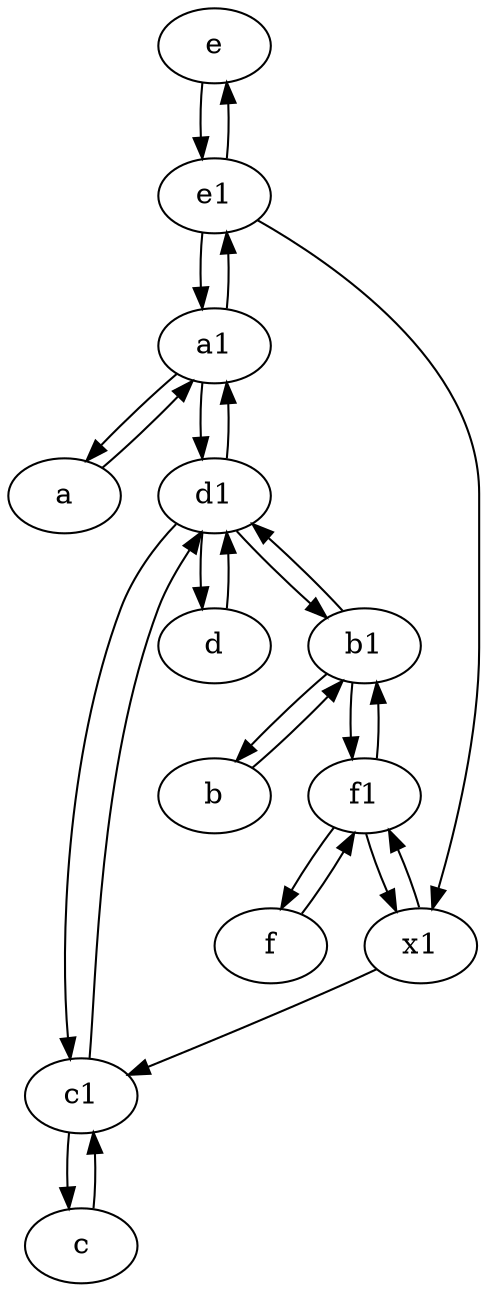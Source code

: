 digraph  {
	e [pos="30,50!"];
	b [pos="50,20!"];
	c1 [pos="30,15!"];
	a [pos="40,10!"];
	x1;
	a1 [pos="40,15!"];
	f1;
	d1 [pos="25,30!"];
	c [pos="20,10!"];
	e1 [pos="25,45!"];
	f [pos="15,45!"];
	d [pos="20,30!"];
	b1 [pos="45,20!"];
	a1 -> d1;
	d1 -> b1;
	c -> c1;
	d -> d1;
	b1 -> d1;
	f1 -> f;
	a1 -> a;
	x1 -> f1;
	b1 -> f1;
	x1 -> c1;
	b1 -> b;
	f -> f1;
	a -> a1;
	d1 -> c1;
	c1 -> c;
	d1 -> d;
	c1 -> d1;
	b -> b1;
	e1 -> e;
	d1 -> a1;
	e1 -> a1;
	e1 -> x1;
	f1 -> b1;
	a1 -> e1;
	e -> e1;
	f1 -> x1;

	}